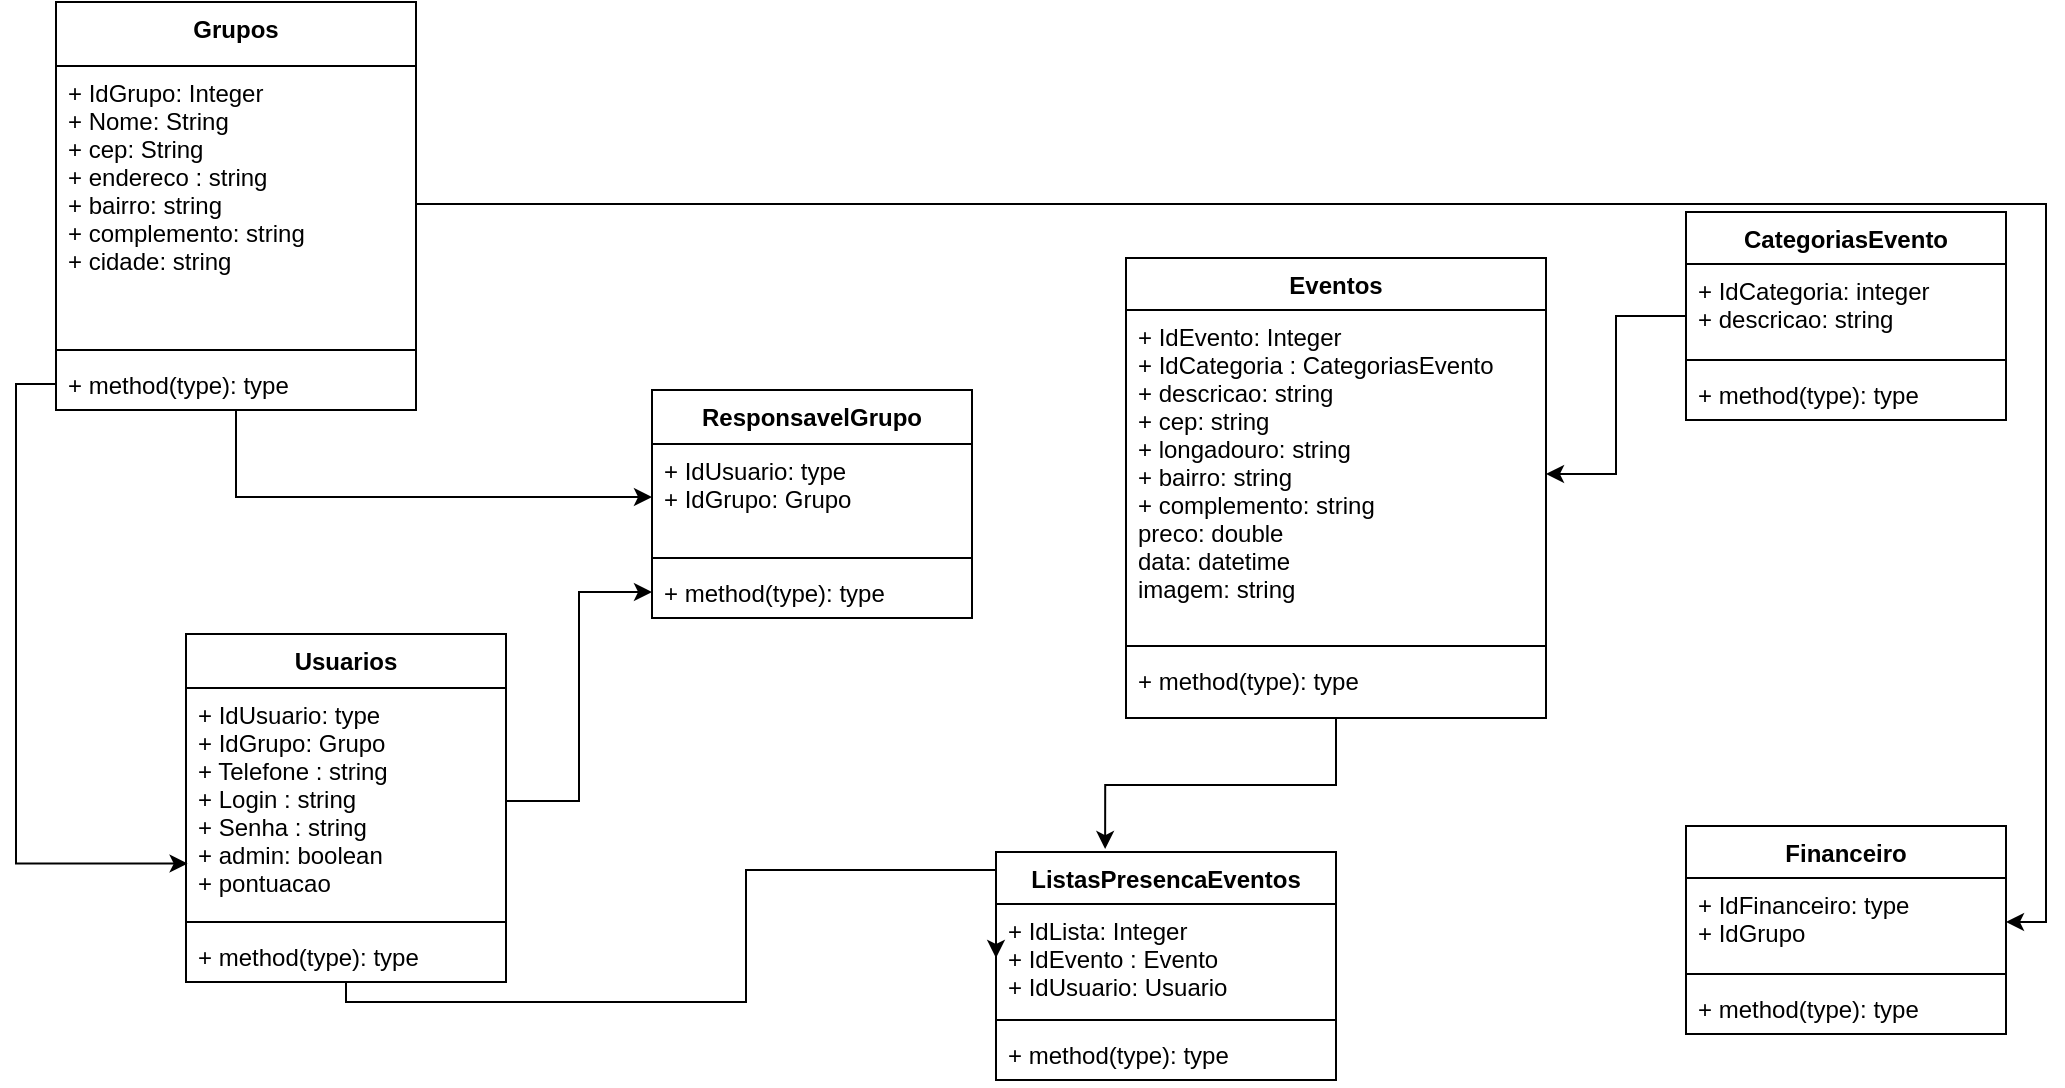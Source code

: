<mxfile version="10.8.3" type="device"><diagram id="EF4FJsAQDsimJDBKiKTj" name="Page-1"><mxGraphModel dx="1421" dy="1778" grid="1" gridSize="10" guides="1" tooltips="1" connect="1" arrows="1" fold="1" page="1" pageScale="1" pageWidth="827" pageHeight="1169" math="0" shadow="0"><root><mxCell id="0"/><mxCell id="1" parent="0"/><mxCell id="2a4SBZ0fsyec2IJ8dQkX-4" value="Usuarios" style="swimlane;fontStyle=1;align=center;verticalAlign=top;childLayout=stackLayout;horizontal=1;startSize=27;horizontalStack=0;resizeParent=1;resizeParentMax=0;resizeLast=0;collapsible=1;marginBottom=0;" parent="1" vertex="1"><mxGeometry x="100" y="216" width="160" height="174" as="geometry"><mxRectangle x="50" y="40" width="80" height="26" as="alternateBounds"/></mxGeometry></mxCell><mxCell id="2a4SBZ0fsyec2IJ8dQkX-5" value="+ IdUsuario: type&#10;+ IdGrupo: Grupo&#10;+ Telefone : string&#10;+ Login : string&#10;+ Senha : string&#10;+ admin: boolean&#10;+ pontuacao" style="text;strokeColor=none;fillColor=none;align=left;verticalAlign=top;spacingLeft=4;spacingRight=4;overflow=hidden;rotatable=0;points=[[0,0.5],[1,0.5]];portConstraint=eastwest;" parent="2a4SBZ0fsyec2IJ8dQkX-4" vertex="1"><mxGeometry y="27" width="160" height="113" as="geometry"/></mxCell><mxCell id="2a4SBZ0fsyec2IJ8dQkX-6" value="" style="line;strokeWidth=1;fillColor=none;align=left;verticalAlign=middle;spacingTop=-1;spacingLeft=3;spacingRight=3;rotatable=0;labelPosition=right;points=[];portConstraint=eastwest;" parent="2a4SBZ0fsyec2IJ8dQkX-4" vertex="1"><mxGeometry y="140" width="160" height="8" as="geometry"/></mxCell><mxCell id="2a4SBZ0fsyec2IJ8dQkX-7" value="+ method(type): type" style="text;strokeColor=none;fillColor=none;align=left;verticalAlign=top;spacingLeft=4;spacingRight=4;overflow=hidden;rotatable=0;points=[[0,0.5],[1,0.5]];portConstraint=eastwest;" parent="2a4SBZ0fsyec2IJ8dQkX-4" vertex="1"><mxGeometry y="148" width="160" height="26" as="geometry"/></mxCell><mxCell id="gp6bl8MP-kODVuTf4S4k-14" value="" style="edgeStyle=orthogonalEdgeStyle;rounded=0;orthogonalLoop=1;jettySize=auto;html=1;" parent="1" source="2a4SBZ0fsyec2IJ8dQkX-13" target="2a4SBZ0fsyec2IJ8dQkX-30" edge="1"><mxGeometry relative="1" as="geometry"/></mxCell><mxCell id="2a4SBZ0fsyec2IJ8dQkX-13" value="CategoriasEvento" style="swimlane;fontStyle=1;align=center;verticalAlign=top;childLayout=stackLayout;horizontal=1;startSize=26;horizontalStack=0;resizeParent=1;resizeParentMax=0;resizeLast=0;collapsible=1;marginBottom=0;" parent="1" vertex="1"><mxGeometry x="850" y="5" width="160" height="104" as="geometry"/></mxCell><mxCell id="2a4SBZ0fsyec2IJ8dQkX-14" value="+ IdCategoria: integer&#10;+ descricao: string&#10;" style="text;strokeColor=none;fillColor=none;align=left;verticalAlign=top;spacingLeft=4;spacingRight=4;overflow=hidden;rotatable=0;points=[[0,0.5],[1,0.5]];portConstraint=eastwest;" parent="2a4SBZ0fsyec2IJ8dQkX-13" vertex="1"><mxGeometry y="26" width="160" height="44" as="geometry"/></mxCell><mxCell id="2a4SBZ0fsyec2IJ8dQkX-15" value="" style="line;strokeWidth=1;fillColor=none;align=left;verticalAlign=middle;spacingTop=-1;spacingLeft=3;spacingRight=3;rotatable=0;labelPosition=right;points=[];portConstraint=eastwest;" parent="2a4SBZ0fsyec2IJ8dQkX-13" vertex="1"><mxGeometry y="70" width="160" height="8" as="geometry"/></mxCell><mxCell id="2a4SBZ0fsyec2IJ8dQkX-16" value="+ method(type): type" style="text;strokeColor=none;fillColor=none;align=left;verticalAlign=top;spacingLeft=4;spacingRight=4;overflow=hidden;rotatable=0;points=[[0,0.5],[1,0.5]];portConstraint=eastwest;" parent="2a4SBZ0fsyec2IJ8dQkX-13" vertex="1"><mxGeometry y="78" width="160" height="26" as="geometry"/></mxCell><mxCell id="2a4SBZ0fsyec2IJ8dQkX-17" value="Financeiro" style="swimlane;fontStyle=1;align=center;verticalAlign=top;childLayout=stackLayout;horizontal=1;startSize=26;horizontalStack=0;resizeParent=1;resizeParentMax=0;resizeLast=0;collapsible=1;marginBottom=0;" parent="1" vertex="1"><mxGeometry x="850" y="312" width="160" height="104" as="geometry"/></mxCell><mxCell id="2a4SBZ0fsyec2IJ8dQkX-18" value="+ IdFinanceiro: type&#10;+ IdGrupo&#10;" style="text;strokeColor=none;fillColor=none;align=left;verticalAlign=top;spacingLeft=4;spacingRight=4;overflow=hidden;rotatable=0;points=[[0,0.5],[1,0.5]];portConstraint=eastwest;" parent="2a4SBZ0fsyec2IJ8dQkX-17" vertex="1"><mxGeometry y="26" width="160" height="44" as="geometry"/></mxCell><mxCell id="2a4SBZ0fsyec2IJ8dQkX-19" value="" style="line;strokeWidth=1;fillColor=none;align=left;verticalAlign=middle;spacingTop=-1;spacingLeft=3;spacingRight=3;rotatable=0;labelPosition=right;points=[];portConstraint=eastwest;" parent="2a4SBZ0fsyec2IJ8dQkX-17" vertex="1"><mxGeometry y="70" width="160" height="8" as="geometry"/></mxCell><mxCell id="2a4SBZ0fsyec2IJ8dQkX-20" value="+ method(type): type" style="text;strokeColor=none;fillColor=none;align=left;verticalAlign=top;spacingLeft=4;spacingRight=4;overflow=hidden;rotatable=0;points=[[0,0.5],[1,0.5]];portConstraint=eastwest;" parent="2a4SBZ0fsyec2IJ8dQkX-17" vertex="1"><mxGeometry y="78" width="160" height="26" as="geometry"/></mxCell><mxCell id="gp6bl8MP-kODVuTf4S4k-15" value="" style="edgeStyle=orthogonalEdgeStyle;rounded=0;orthogonalLoop=1;jettySize=auto;html=1;" parent="1" source="2a4SBZ0fsyec2IJ8dQkX-21" target="gp6bl8MP-kODVuTf4S4k-3" edge="1"><mxGeometry relative="1" as="geometry"/></mxCell><mxCell id="2a4SBZ0fsyec2IJ8dQkX-21" value="Grupos" style="swimlane;fontStyle=1;align=center;verticalAlign=top;childLayout=stackLayout;horizontal=1;startSize=32;horizontalStack=0;resizeParent=1;resizeParentMax=0;resizeLast=0;collapsible=1;marginBottom=0;" parent="1" vertex="1"><mxGeometry x="35" y="-100" width="180" height="204" as="geometry"/></mxCell><mxCell id="2a4SBZ0fsyec2IJ8dQkX-22" value="+ IdGrupo: Integer&#10;+ Nome: String&#10;+ cep: String&#10;+ endereco : string&#10;+ bairro: string&#10;+ complemento: string&#10;+ cidade: string&#10;&#10;&#10;&#10;" style="text;strokeColor=none;fillColor=none;align=left;verticalAlign=top;spacingLeft=4;spacingRight=4;overflow=hidden;rotatable=0;points=[[0,0.5],[1,0.5]];portConstraint=eastwest;" parent="2a4SBZ0fsyec2IJ8dQkX-21" vertex="1"><mxGeometry y="32" width="180" height="138" as="geometry"/></mxCell><mxCell id="2a4SBZ0fsyec2IJ8dQkX-23" value="" style="line;strokeWidth=1;fillColor=none;align=left;verticalAlign=middle;spacingTop=-1;spacingLeft=3;spacingRight=3;rotatable=0;labelPosition=right;points=[];portConstraint=eastwest;" parent="2a4SBZ0fsyec2IJ8dQkX-21" vertex="1"><mxGeometry y="170" width="180" height="8" as="geometry"/></mxCell><mxCell id="2a4SBZ0fsyec2IJ8dQkX-24" value="+ method(type): type" style="text;strokeColor=none;fillColor=none;align=left;verticalAlign=top;spacingLeft=4;spacingRight=4;overflow=hidden;rotatable=0;points=[[0,0.5],[1,0.5]];portConstraint=eastwest;" parent="2a4SBZ0fsyec2IJ8dQkX-21" vertex="1"><mxGeometry y="178" width="180" height="26" as="geometry"/></mxCell><mxCell id="gp6bl8MP-kODVuTf4S4k-26" style="edgeStyle=orthogonalEdgeStyle;rounded=0;orthogonalLoop=1;jettySize=auto;html=1;entryX=0.321;entryY=-0.013;entryDx=0;entryDy=0;entryPerimeter=0;" parent="1" source="2a4SBZ0fsyec2IJ8dQkX-29" target="2a4SBZ0fsyec2IJ8dQkX-37" edge="1"><mxGeometry relative="1" as="geometry"/></mxCell><mxCell id="2a4SBZ0fsyec2IJ8dQkX-29" value="Eventos" style="swimlane;fontStyle=1;align=center;verticalAlign=top;childLayout=stackLayout;horizontal=1;startSize=26;horizontalStack=0;resizeParent=1;resizeParentMax=0;resizeLast=0;collapsible=1;marginBottom=0;" parent="1" vertex="1"><mxGeometry x="570" y="28" width="210" height="230" as="geometry"/></mxCell><mxCell id="2a4SBZ0fsyec2IJ8dQkX-30" value="+ IdEvento: Integer&#10;+ IdCategoria : CategoriasEvento&#10;+ descricao: string&#10;+ cep: string&#10;+ longadouro: string&#10;+ bairro: string&#10;+ complemento: string&#10;preco: double&#10;data: datetime&#10;imagem: string&#10;" style="text;strokeColor=none;fillColor=none;align=left;verticalAlign=top;spacingLeft=4;spacingRight=4;overflow=hidden;rotatable=0;points=[[0,0.5],[1,0.5]];portConstraint=eastwest;" parent="2a4SBZ0fsyec2IJ8dQkX-29" vertex="1"><mxGeometry y="26" width="210" height="164" as="geometry"/></mxCell><mxCell id="2a4SBZ0fsyec2IJ8dQkX-31" value="" style="line;strokeWidth=1;fillColor=none;align=left;verticalAlign=middle;spacingTop=-1;spacingLeft=3;spacingRight=3;rotatable=0;labelPosition=right;points=[];portConstraint=eastwest;" parent="2a4SBZ0fsyec2IJ8dQkX-29" vertex="1"><mxGeometry y="190" width="210" height="8" as="geometry"/></mxCell><mxCell id="2a4SBZ0fsyec2IJ8dQkX-32" value="+ method(type): type" style="text;strokeColor=none;fillColor=none;align=left;verticalAlign=top;spacingLeft=4;spacingRight=4;overflow=hidden;rotatable=0;points=[[0,0.5],[1,0.5]];portConstraint=eastwest;" parent="2a4SBZ0fsyec2IJ8dQkX-29" vertex="1"><mxGeometry y="198" width="210" height="32" as="geometry"/></mxCell><mxCell id="2a4SBZ0fsyec2IJ8dQkX-37" value="ListasPresencaEventos&#10;" style="swimlane;fontStyle=1;align=center;verticalAlign=top;childLayout=stackLayout;horizontal=1;startSize=26;horizontalStack=0;resizeParent=1;resizeParentMax=0;resizeLast=0;collapsible=1;marginBottom=0;" parent="1" vertex="1"><mxGeometry x="505" y="325" width="170" height="114" as="geometry"/></mxCell><mxCell id="2a4SBZ0fsyec2IJ8dQkX-38" value="+ IdLista: Integer&#10;+ IdEvento : Evento&#10;+ IdUsuario: Usuario&#10;" style="text;strokeColor=none;fillColor=none;align=left;verticalAlign=top;spacingLeft=4;spacingRight=4;overflow=hidden;rotatable=0;points=[[0,0.5],[1,0.5]];portConstraint=eastwest;" parent="2a4SBZ0fsyec2IJ8dQkX-37" vertex="1"><mxGeometry y="26" width="170" height="54" as="geometry"/></mxCell><mxCell id="2a4SBZ0fsyec2IJ8dQkX-39" value="" style="line;strokeWidth=1;fillColor=none;align=left;verticalAlign=middle;spacingTop=-1;spacingLeft=3;spacingRight=3;rotatable=0;labelPosition=right;points=[];portConstraint=eastwest;" parent="2a4SBZ0fsyec2IJ8dQkX-37" vertex="1"><mxGeometry y="80" width="170" height="8" as="geometry"/></mxCell><mxCell id="2a4SBZ0fsyec2IJ8dQkX-40" value="+ method(type): type" style="text;strokeColor=none;fillColor=none;align=left;verticalAlign=top;spacingLeft=4;spacingRight=4;overflow=hidden;rotatable=0;points=[[0,0.5],[1,0.5]];portConstraint=eastwest;" parent="2a4SBZ0fsyec2IJ8dQkX-37" vertex="1"><mxGeometry y="88" width="170" height="26" as="geometry"/></mxCell><mxCell id="gp6bl8MP-kODVuTf4S4k-2" value="ResponsavelGrupo" style="swimlane;fontStyle=1;align=center;verticalAlign=top;childLayout=stackLayout;horizontal=1;startSize=27;horizontalStack=0;resizeParent=1;resizeParentMax=0;resizeLast=0;collapsible=1;marginBottom=0;" parent="1" vertex="1"><mxGeometry x="333" y="94" width="160" height="114" as="geometry"><mxRectangle x="50" y="40" width="80" height="26" as="alternateBounds"/></mxGeometry></mxCell><mxCell id="gp6bl8MP-kODVuTf4S4k-3" value="+ IdUsuario: type&#10;+ IdGrupo: Grupo&#10;" style="text;strokeColor=none;fillColor=none;align=left;verticalAlign=top;spacingLeft=4;spacingRight=4;overflow=hidden;rotatable=0;points=[[0,0.5],[1,0.5]];portConstraint=eastwest;" parent="gp6bl8MP-kODVuTf4S4k-2" vertex="1"><mxGeometry y="27" width="160" height="53" as="geometry"/></mxCell><mxCell id="gp6bl8MP-kODVuTf4S4k-4" value="" style="line;strokeWidth=1;fillColor=none;align=left;verticalAlign=middle;spacingTop=-1;spacingLeft=3;spacingRight=3;rotatable=0;labelPosition=right;points=[];portConstraint=eastwest;" parent="gp6bl8MP-kODVuTf4S4k-2" vertex="1"><mxGeometry y="80" width="160" height="8" as="geometry"/></mxCell><mxCell id="gp6bl8MP-kODVuTf4S4k-5" value="+ method(type): type" style="text;strokeColor=none;fillColor=none;align=left;verticalAlign=top;spacingLeft=4;spacingRight=4;overflow=hidden;rotatable=0;points=[[0,0.5],[1,0.5]];portConstraint=eastwest;" parent="gp6bl8MP-kODVuTf4S4k-2" vertex="1"><mxGeometry y="88" width="160" height="26" as="geometry"/></mxCell><mxCell id="gp6bl8MP-kODVuTf4S4k-21" style="edgeStyle=orthogonalEdgeStyle;rounded=0;orthogonalLoop=1;jettySize=auto;html=1;" parent="1" source="2a4SBZ0fsyec2IJ8dQkX-5" target="gp6bl8MP-kODVuTf4S4k-5" edge="1"><mxGeometry relative="1" as="geometry"/></mxCell><mxCell id="gp6bl8MP-kODVuTf4S4k-22" style="edgeStyle=orthogonalEdgeStyle;rounded=0;orthogonalLoop=1;jettySize=auto;html=1;exitX=0;exitY=0.5;exitDx=0;exitDy=0;entryX=0.005;entryY=0.777;entryDx=0;entryDy=0;entryPerimeter=0;" parent="1" source="2a4SBZ0fsyec2IJ8dQkX-24" target="2a4SBZ0fsyec2IJ8dQkX-5" edge="1"><mxGeometry relative="1" as="geometry"/></mxCell><mxCell id="gp6bl8MP-kODVuTf4S4k-25" style="edgeStyle=orthogonalEdgeStyle;rounded=0;orthogonalLoop=1;jettySize=auto;html=1;entryX=0;entryY=0.5;entryDx=0;entryDy=0;" parent="1" source="2a4SBZ0fsyec2IJ8dQkX-7" target="2a4SBZ0fsyec2IJ8dQkX-38" edge="1"><mxGeometry relative="1" as="geometry"><Array as="points"><mxPoint x="180" y="400"/><mxPoint x="380" y="400"/><mxPoint x="380" y="334"/></Array></mxGeometry></mxCell><mxCell id="gp6bl8MP-kODVuTf4S4k-27" style="edgeStyle=orthogonalEdgeStyle;rounded=0;orthogonalLoop=1;jettySize=auto;html=1;entryX=1;entryY=0.5;entryDx=0;entryDy=0;" parent="1" source="2a4SBZ0fsyec2IJ8dQkX-22" target="2a4SBZ0fsyec2IJ8dQkX-18" edge="1"><mxGeometry relative="1" as="geometry"/></mxCell></root></mxGraphModel></diagram></mxfile>